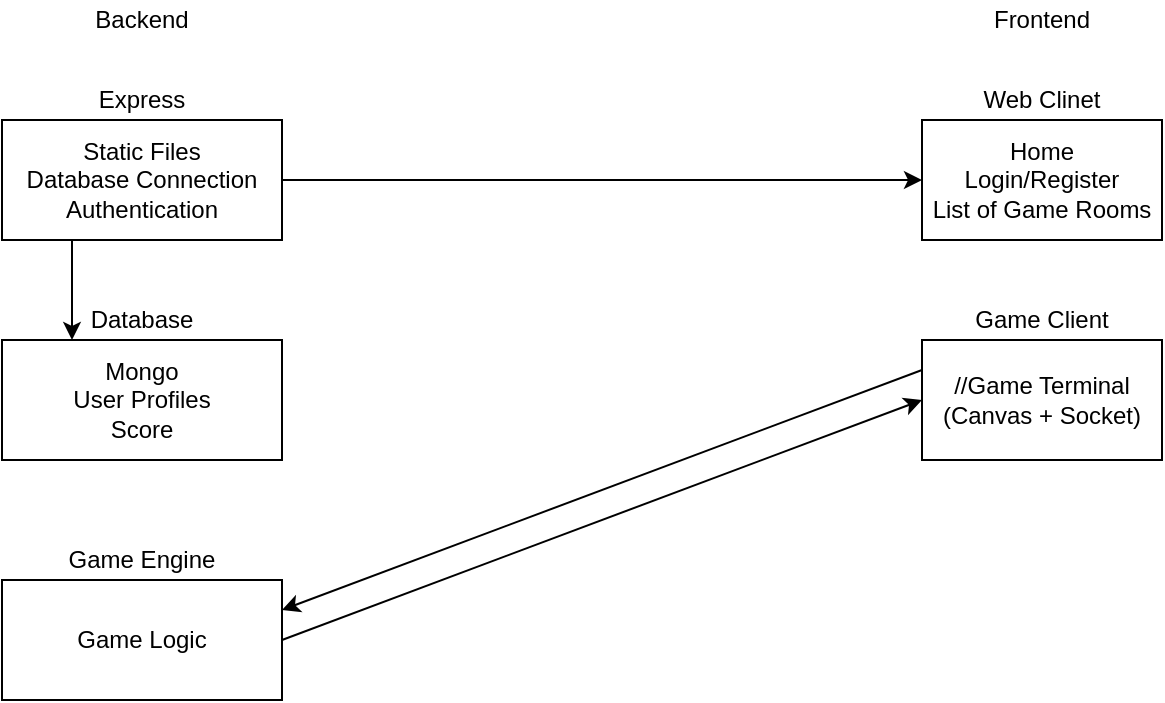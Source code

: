 <mxfile>
    <diagram id="oNBp3zUX73omRrKH5Hox" name="Page-1">
        <mxGraphModel dx="922" dy="457" grid="1" gridSize="10" guides="1" tooltips="1" connect="1" arrows="1" fold="1" page="1" pageScale="1" pageWidth="1600" pageHeight="900" math="0" shadow="0">
            <root>
                <mxCell id="0"/>
                <mxCell id="1" parent="0"/>
                <mxCell id="2" value="Backend" style="text;html=1;strokeColor=none;fillColor=none;align=center;verticalAlign=middle;whiteSpace=wrap;rounded=0;" vertex="1" parent="1">
                    <mxGeometry x="400" y="170" width="70" height="20" as="geometry"/>
                </mxCell>
                <mxCell id="3" value="Frontend" style="text;html=1;strokeColor=none;fillColor=none;align=center;verticalAlign=middle;whiteSpace=wrap;rounded=0;" vertex="1" parent="1">
                    <mxGeometry x="850" y="170" width="70" height="20" as="geometry"/>
                </mxCell>
                <mxCell id="4" value="Home&lt;br&gt;Login/Register&lt;br&gt;List of Game Rooms" style="rounded=0;whiteSpace=wrap;html=1;" vertex="1" parent="1">
                    <mxGeometry x="825" y="230" width="120" height="60" as="geometry"/>
                </mxCell>
                <mxCell id="5" value="Web Clinet" style="text;html=1;strokeColor=none;fillColor=none;align=center;verticalAlign=middle;whiteSpace=wrap;rounded=0;" vertex="1" parent="1">
                    <mxGeometry x="850" y="210" width="70" height="20" as="geometry"/>
                </mxCell>
                <mxCell id="6" value="Game Client" style="text;html=1;strokeColor=none;fillColor=none;align=center;verticalAlign=middle;whiteSpace=wrap;rounded=0;" vertex="1" parent="1">
                    <mxGeometry x="850" y="320" width="70" height="20" as="geometry"/>
                </mxCell>
                <mxCell id="17" style="edgeStyle=none;html=1;exitX=0;exitY=0.25;exitDx=0;exitDy=0;entryX=1;entryY=0.25;entryDx=0;entryDy=0;" edge="1" parent="1" source="7" target="14">
                    <mxGeometry relative="1" as="geometry"/>
                </mxCell>
                <mxCell id="7" value="//Game Terminal&lt;br&gt;(Canvas + Socket)" style="rounded=0;whiteSpace=wrap;html=1;" vertex="1" parent="1">
                    <mxGeometry x="825" y="340" width="120" height="60" as="geometry"/>
                </mxCell>
                <mxCell id="8" value="Express" style="text;html=1;strokeColor=none;fillColor=none;align=center;verticalAlign=middle;whiteSpace=wrap;rounded=0;" vertex="1" parent="1">
                    <mxGeometry x="400" y="210" width="70" height="20" as="geometry"/>
                </mxCell>
                <mxCell id="13" style="edgeStyle=none;html=1;exitX=0.25;exitY=1;exitDx=0;exitDy=0;entryX=0;entryY=1;entryDx=0;entryDy=0;" edge="1" parent="1" source="9" target="12">
                    <mxGeometry relative="1" as="geometry"/>
                </mxCell>
                <mxCell id="9" value="Static Files&lt;br&gt;Database Connection&lt;br&gt;Authentication" style="rounded=0;whiteSpace=wrap;html=1;" vertex="1" parent="1">
                    <mxGeometry x="365" y="230" width="140" height="60" as="geometry"/>
                </mxCell>
                <mxCell id="10" value="" style="endArrow=classic;html=1;exitX=1;exitY=0.5;exitDx=0;exitDy=0;entryX=0;entryY=0.5;entryDx=0;entryDy=0;" edge="1" parent="1" source="9" target="4">
                    <mxGeometry width="50" height="50" relative="1" as="geometry">
                        <mxPoint x="660" y="380" as="sourcePoint"/>
                        <mxPoint x="710" y="330" as="targetPoint"/>
                    </mxGeometry>
                </mxCell>
                <mxCell id="11" value="Mongo&lt;br&gt;User Profiles&lt;br&gt;Score" style="rounded=0;whiteSpace=wrap;html=1;" vertex="1" parent="1">
                    <mxGeometry x="365" y="340" width="140" height="60" as="geometry"/>
                </mxCell>
                <mxCell id="12" value="Database" style="text;html=1;strokeColor=none;fillColor=none;align=center;verticalAlign=middle;whiteSpace=wrap;rounded=0;" vertex="1" parent="1">
                    <mxGeometry x="400" y="320" width="70" height="20" as="geometry"/>
                </mxCell>
                <mxCell id="16" style="edgeStyle=none;html=1;exitX=1;exitY=0.5;exitDx=0;exitDy=0;entryX=0;entryY=0.5;entryDx=0;entryDy=0;" edge="1" parent="1" source="14" target="7">
                    <mxGeometry relative="1" as="geometry"/>
                </mxCell>
                <mxCell id="14" value="Game Logic" style="rounded=0;whiteSpace=wrap;html=1;" vertex="1" parent="1">
                    <mxGeometry x="365" y="460" width="140" height="60" as="geometry"/>
                </mxCell>
                <mxCell id="15" value="Game Engine" style="text;html=1;strokeColor=none;fillColor=none;align=center;verticalAlign=middle;whiteSpace=wrap;rounded=0;" vertex="1" parent="1">
                    <mxGeometry x="380" y="440" width="110" height="20" as="geometry"/>
                </mxCell>
            </root>
        </mxGraphModel>
    </diagram>
</mxfile>